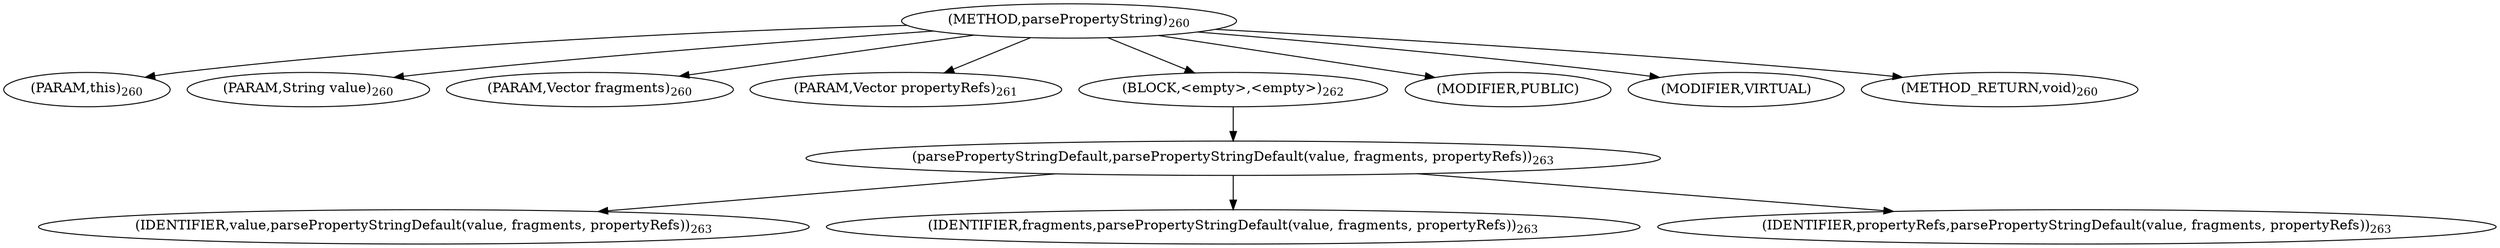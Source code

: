 digraph "parsePropertyString" {  
"269" [label = <(METHOD,parsePropertyString)<SUB>260</SUB>> ]
"270" [label = <(PARAM,this)<SUB>260</SUB>> ]
"271" [label = <(PARAM,String value)<SUB>260</SUB>> ]
"272" [label = <(PARAM,Vector fragments)<SUB>260</SUB>> ]
"273" [label = <(PARAM,Vector propertyRefs)<SUB>261</SUB>> ]
"274" [label = <(BLOCK,&lt;empty&gt;,&lt;empty&gt;)<SUB>262</SUB>> ]
"275" [label = <(parsePropertyStringDefault,parsePropertyStringDefault(value, fragments, propertyRefs))<SUB>263</SUB>> ]
"276" [label = <(IDENTIFIER,value,parsePropertyStringDefault(value, fragments, propertyRefs))<SUB>263</SUB>> ]
"277" [label = <(IDENTIFIER,fragments,parsePropertyStringDefault(value, fragments, propertyRefs))<SUB>263</SUB>> ]
"278" [label = <(IDENTIFIER,propertyRefs,parsePropertyStringDefault(value, fragments, propertyRefs))<SUB>263</SUB>> ]
"279" [label = <(MODIFIER,PUBLIC)> ]
"280" [label = <(MODIFIER,VIRTUAL)> ]
"281" [label = <(METHOD_RETURN,void)<SUB>260</SUB>> ]
  "269" -> "270" 
  "269" -> "271" 
  "269" -> "272" 
  "269" -> "273" 
  "269" -> "274" 
  "269" -> "279" 
  "269" -> "280" 
  "269" -> "281" 
  "274" -> "275" 
  "275" -> "276" 
  "275" -> "277" 
  "275" -> "278" 
}
